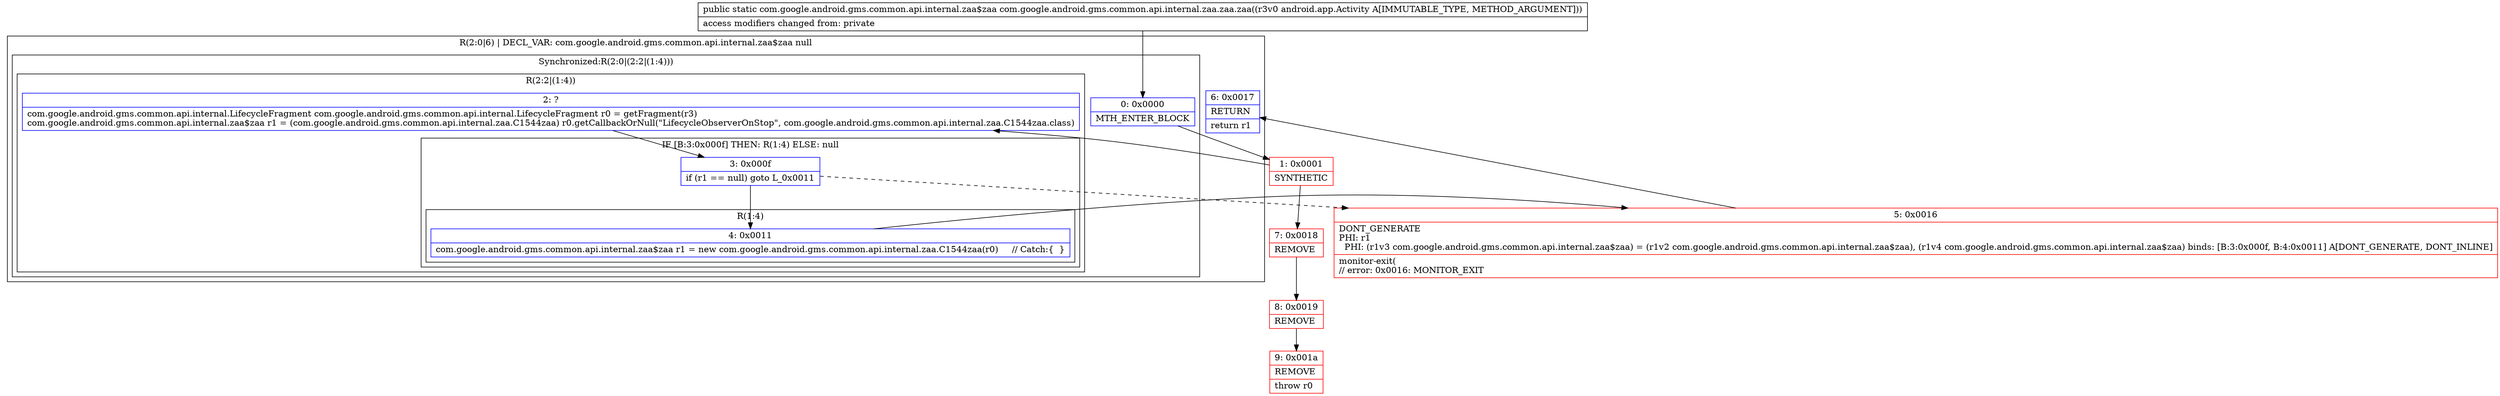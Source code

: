 digraph "CFG forcom.google.android.gms.common.api.internal.zaa.zaa.zaa(Landroid\/app\/Activity;)Lcom\/google\/android\/gms\/common\/api\/internal\/zaa$zaa;" {
subgraph cluster_Region_1760784383 {
label = "R(2:0|6) | DECL_VAR: com.google.android.gms.common.api.internal.zaa$zaa null\l";
node [shape=record,color=blue];
subgraph cluster_SynchronizedRegion_1570232734 {
label = "Synchronized:R(2:0|(2:2|(1:4)))";
node [shape=record,color=blue];
Node_0 [shape=record,label="{0\:\ 0x0000|MTH_ENTER_BLOCK\l}"];
subgraph cluster_Region_1125011639 {
label = "R(2:2|(1:4))";
node [shape=record,color=blue];
Node_2 [shape=record,label="{2\:\ ?|com.google.android.gms.common.api.internal.LifecycleFragment com.google.android.gms.common.api.internal.LifecycleFragment r0 = getFragment(r3)\lcom.google.android.gms.common.api.internal.zaa$zaa r1 = (com.google.android.gms.common.api.internal.zaa.C1544zaa) r0.getCallbackOrNull(\"LifecycleObserverOnStop\", com.google.android.gms.common.api.internal.zaa.C1544zaa.class)\l}"];
subgraph cluster_IfRegion_546079489 {
label = "IF [B:3:0x000f] THEN: R(1:4) ELSE: null";
node [shape=record,color=blue];
Node_3 [shape=record,label="{3\:\ 0x000f|if (r1 == null) goto L_0x0011\l}"];
subgraph cluster_Region_1217194857 {
label = "R(1:4)";
node [shape=record,color=blue];
Node_4 [shape=record,label="{4\:\ 0x0011|com.google.android.gms.common.api.internal.zaa$zaa r1 = new com.google.android.gms.common.api.internal.zaa.C1544zaa(r0)     \/\/ Catch:\{  \}\l}"];
}
}
}
}
Node_6 [shape=record,label="{6\:\ 0x0017|RETURN\l|return r1\l}"];
}
Node_1 [shape=record,color=red,label="{1\:\ 0x0001|SYNTHETIC\l}"];
Node_5 [shape=record,color=red,label="{5\:\ 0x0016|DONT_GENERATE\lPHI: r1 \l  PHI: (r1v3 com.google.android.gms.common.api.internal.zaa$zaa) = (r1v2 com.google.android.gms.common.api.internal.zaa$zaa), (r1v4 com.google.android.gms.common.api.internal.zaa$zaa) binds: [B:3:0x000f, B:4:0x0011] A[DONT_GENERATE, DONT_INLINE]\l|monitor\-exit(\l\/\/ error: 0x0016: MONITOR_EXIT  \l}"];
Node_7 [shape=record,color=red,label="{7\:\ 0x0018|REMOVE\l}"];
Node_8 [shape=record,color=red,label="{8\:\ 0x0019|REMOVE\l}"];
Node_9 [shape=record,color=red,label="{9\:\ 0x001a|REMOVE\l|throw r0\l}"];
MethodNode[shape=record,label="{public static com.google.android.gms.common.api.internal.zaa$zaa com.google.android.gms.common.api.internal.zaa.zaa.zaa((r3v0 android.app.Activity A[IMMUTABLE_TYPE, METHOD_ARGUMENT]))  | access modifiers changed from: private\l}"];
MethodNode -> Node_0;
Node_0 -> Node_1;
Node_2 -> Node_3;
Node_3 -> Node_4;
Node_3 -> Node_5[style=dashed];
Node_4 -> Node_5;
Node_1 -> Node_2;
Node_1 -> Node_7;
Node_5 -> Node_6;
Node_7 -> Node_8;
Node_8 -> Node_9;
}


